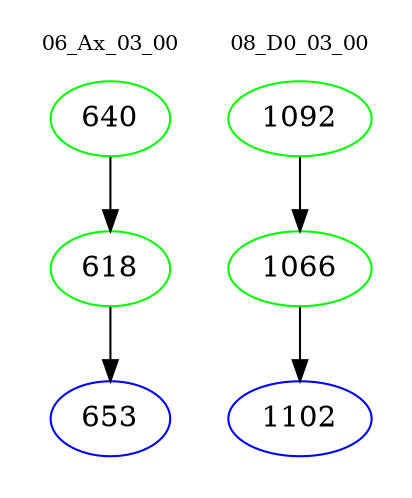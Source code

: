 digraph{
subgraph cluster_0 {
color = white
label = "06_Ax_03_00";
fontsize=10;
T0_640 [label="640", color="green"]
T0_640 -> T0_618 [color="black"]
T0_618 [label="618", color="green"]
T0_618 -> T0_653 [color="black"]
T0_653 [label="653", color="blue"]
}
subgraph cluster_1 {
color = white
label = "08_D0_03_00";
fontsize=10;
T1_1092 [label="1092", color="green"]
T1_1092 -> T1_1066 [color="black"]
T1_1066 [label="1066", color="green"]
T1_1066 -> T1_1102 [color="black"]
T1_1102 [label="1102", color="blue"]
}
}
